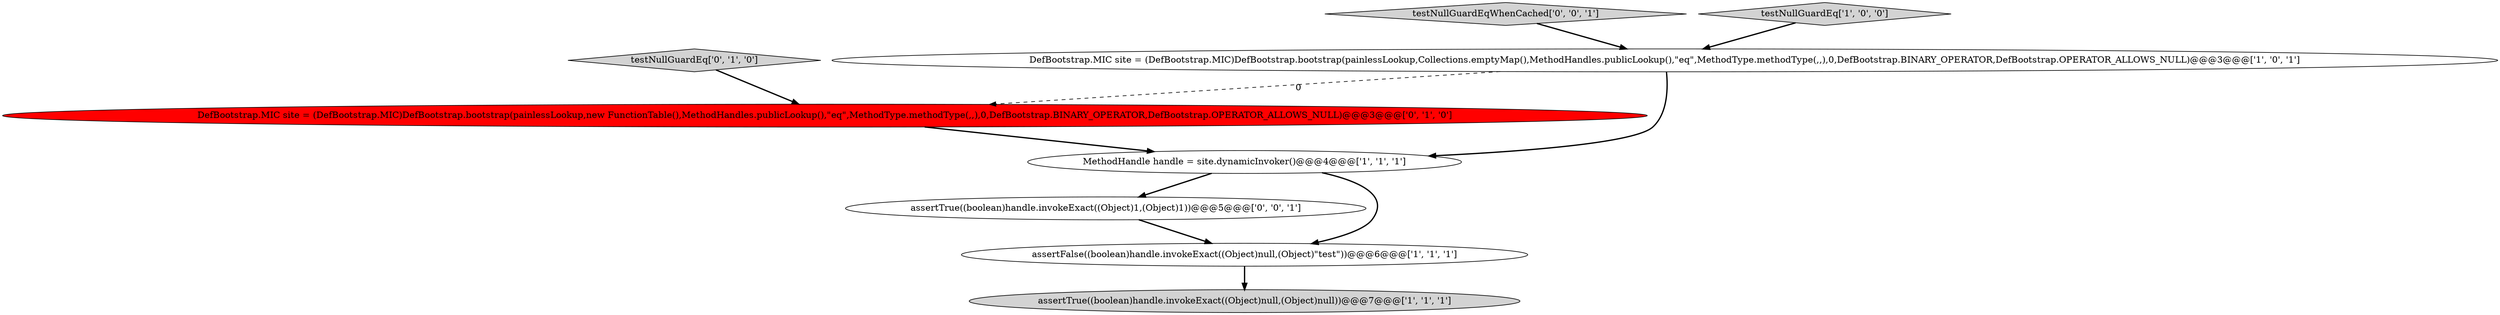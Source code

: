digraph {
1 [style = filled, label = "MethodHandle handle = site.dynamicInvoker()@@@4@@@['1', '1', '1']", fillcolor = white, shape = ellipse image = "AAA0AAABBB1BBB"];
6 [style = filled, label = "testNullGuardEq['0', '1', '0']", fillcolor = lightgray, shape = diamond image = "AAA0AAABBB2BBB"];
3 [style = filled, label = "assertTrue((boolean)handle.invokeExact((Object)null,(Object)null))@@@7@@@['1', '1', '1']", fillcolor = lightgray, shape = ellipse image = "AAA0AAABBB1BBB"];
8 [style = filled, label = "testNullGuardEqWhenCached['0', '0', '1']", fillcolor = lightgray, shape = diamond image = "AAA0AAABBB3BBB"];
0 [style = filled, label = "testNullGuardEq['1', '0', '0']", fillcolor = lightgray, shape = diamond image = "AAA0AAABBB1BBB"];
5 [style = filled, label = "DefBootstrap.MIC site = (DefBootstrap.MIC)DefBootstrap.bootstrap(painlessLookup,new FunctionTable(),MethodHandles.publicLookup(),\"eq\",MethodType.methodType(,,),0,DefBootstrap.BINARY_OPERATOR,DefBootstrap.OPERATOR_ALLOWS_NULL)@@@3@@@['0', '1', '0']", fillcolor = red, shape = ellipse image = "AAA1AAABBB2BBB"];
7 [style = filled, label = "assertTrue((boolean)handle.invokeExact((Object)1,(Object)1))@@@5@@@['0', '0', '1']", fillcolor = white, shape = ellipse image = "AAA0AAABBB3BBB"];
2 [style = filled, label = "DefBootstrap.MIC site = (DefBootstrap.MIC)DefBootstrap.bootstrap(painlessLookup,Collections.emptyMap(),MethodHandles.publicLookup(),\"eq\",MethodType.methodType(,,),0,DefBootstrap.BINARY_OPERATOR,DefBootstrap.OPERATOR_ALLOWS_NULL)@@@3@@@['1', '0', '1']", fillcolor = white, shape = ellipse image = "AAA0AAABBB1BBB"];
4 [style = filled, label = "assertFalse((boolean)handle.invokeExact((Object)null,(Object)\"test\"))@@@6@@@['1', '1', '1']", fillcolor = white, shape = ellipse image = "AAA0AAABBB1BBB"];
4->3 [style = bold, label=""];
5->1 [style = bold, label=""];
1->4 [style = bold, label=""];
6->5 [style = bold, label=""];
2->5 [style = dashed, label="0"];
7->4 [style = bold, label=""];
8->2 [style = bold, label=""];
1->7 [style = bold, label=""];
2->1 [style = bold, label=""];
0->2 [style = bold, label=""];
}
